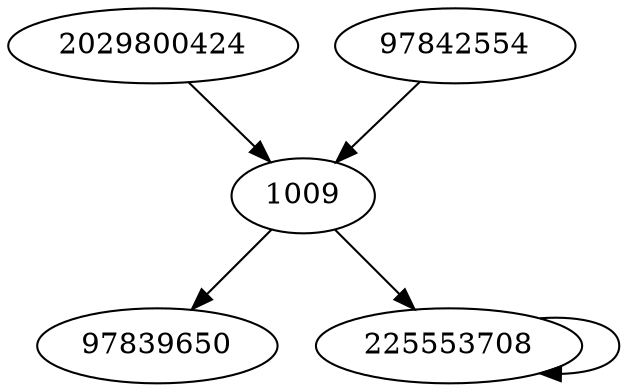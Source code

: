 digraph  {
97839650;
2029800424;
225553708;
1009;
97842554;
2029800424 -> 1009;
225553708 -> 225553708;
1009 -> 97839650;
1009 -> 225553708;
97842554 -> 1009;
}
